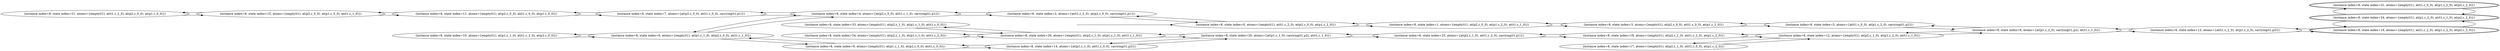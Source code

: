 digraph {
rankdir="LR"
s21[label="(instance index=8, state index=21, atoms={empty(t1), at(t1,c_2_0), at(p2,c_0_0), at(p1,c_0_0)})"]
s15[label="(instance index=8, state index=15, atoms={empty(t1), at(p2,c_0_0), at(p1,c_0_0), at(t1,c_1_0)})"]
s11[label="(instance index=8, state index=11, atoms={empty(t1), at(p2,c_0_0), at(t1,c_0_0), at(p1,c_0_0)})"]
s10[label="(instance index=8, state index=10, atoms={empty(t1), at(p1,c_1_0), at(t1,c_2_0), at(p2,c_0_0)})"]
s7[label="(instance index=8, state index=7, atoms={at(p2,c_0_0), at(t1,c_0_0), carrying(t1,p1)})"]
s6[label="(instance index=8, state index=6, atoms={empty(t1), at(p1,c_1_0), at(p2,c_0_0), at(t1,c_1_0)})"]
s9[label="(instance index=8, state index=9, atoms={empty(t1), at(p1,c_1_0), at(p2,c_0_0), at(t1,c_0_0)})"]
s33[label="(instance index=8, state index=33, atoms={empty(t1), at(p2,c_1_0), at(p1,c_1_0), at(t1,c_0_0)})"]
s4[label="(instance index=8, state index=4, atoms={at(p2,c_0_0), at(t1,c_1_0), carrying(t1,p1)})"]
s34[label="(instance index=8, state index=34, atoms={empty(t1), at(p2,c_1_0), at(p1,c_1_0), at(t1,c_2_0)})"]
s26[label="(instance index=8, state index=26, atoms={empty(t1), at(p2,c_1_0), at(p1,c_1_0), at(t1,c_1_0)})"]
s14[label="(instance index=8, state index=14, atoms={at(p1,c_1_0), at(t1,c_0_0), carrying(t1,p2)})"]
s2[label="(instance index=8, state index=2, atoms={at(t1,c_2_0), at(p2,c_0_0), carrying(t1,p1)})"]
s20[label="(instance index=8, state index=20, atoms={at(p1,c_1_0), carrying(t1,p2), at(t1,c_1_0)})"]
s0[label="(instance index=8, state index=0, atoms={empty(t1), at(t1,c_2_0), at(p2,c_0_0), at(p1,c_2_0)})"]
s1[label="(instance index=8, state index=1, atoms={empty(t1), at(p2,c_0_0), at(p1,c_2_0), at(t1,c_1_0)})"]
s23[label="(instance index=8, state index=23, atoms={at(p2,c_1_0), at(t1,c_2_0), carrying(t1,p1)})"]
s18[label="(instance index=8, state index=18, atoms={empty(t1), at(p2,c_1_0), at(t1,c_2_0), at(p1,c_2_0)})"]
s3[label="(instance index=8, state index=3, atoms={empty(t1), at(p2,c_0_0), at(t1,c_0_0), at(p1,c_2_0)})"]
s17[label="(instance index=8, state index=17, atoms={empty(t1), at(p2,c_1_0), at(t1,c_0_0), at(p1,c_2_0)})"]
s5[label="(instance index=8, state index=5, atoms={at(t1,c_0_0), at(p1,c_2_0), carrying(t1,p2)})"]
s12[label="(instance index=8, state index=12, atoms={empty(t1), at(p2,c_1_0), at(p1,c_2_0), at(t1,c_1_0)})"]
s8[label="(instance index=8, state index=8, atoms={at(p1,c_2_0), carrying(t1,p2), at(t1,c_1_0)})"]
s13[label="(instance index=8, state index=13, atoms={at(t1,c_2_0), at(p1,c_2_0), carrying(t1,p2)})"]
s31[peripheries=2,label="(instance index=8, state index=31, atoms={empty(t1), at(t1,c_0_0), at(p1,c_2_0), at(p2,c_2_0)})"]
s19[peripheries=2,label="(instance index=8, state index=19, atoms={empty(t1), at(t1,c_2_0), at(p1,c_2_0), at(p2,c_2_0)})"]
s24[peripheries=2,label="(instance index=8, state index=24, atoms={empty(t1), at(p1,c_2_0), at(t1,c_1_0), at(p2,c_2_0)})"]
Dangling [ label = "", style = invis ]
{ rank = same; Dangling }
Dangling -> s0
{ rank = same; s0}
{ rank = same; s15}
{ rank = same; s11,s10}
{ rank = same; s7,s6}
{ rank = same; s9,s33,s4,s34}
{ rank = same; s26,s14,s2}
{ rank = same; s20,s0}
{ rank = same; s1,s23}
{ rank = same; s18,s3,s17}
{ rank = same; s5,s12}
{ rank = same; s8}
{ rank = same; s13}
{ rank = same; s31,s19,s24}
{
s21->s15
}
{
s15->s21
s15->s11
}
{
s11->s7
s11->s15
s10->s6
}
{
s7->s4
s7->s11
s6->s4
s6->s10
s6->s9
}
{
s9->s14
s9->s6
s33->s26
s4->s7
s4->s6
s4->s2
s34->s26
}
{
s26->s20
s26->s34
s26->s33
s14->s20
s14->s9
s2->s4
s2->s0
}
{
s20->s23
s20->s14
s20->s26
s0->s2
s0->s1
}
{
s1->s3
s1->s0
s23->s20
s23->s18
}
{
s18->s23
s18->s12
s3->s5
s3->s1
s17->s12
}
{
s5->s3
s5->s8
s12->s18
s12->s17
s12->s8
}
{
s8->s13
s8->s12
s8->s5
}
{
s13->s19
s13->s8
}
{
s31->s24
s19->s13
s19->s24
s24->s31
s24->s19
}
}
